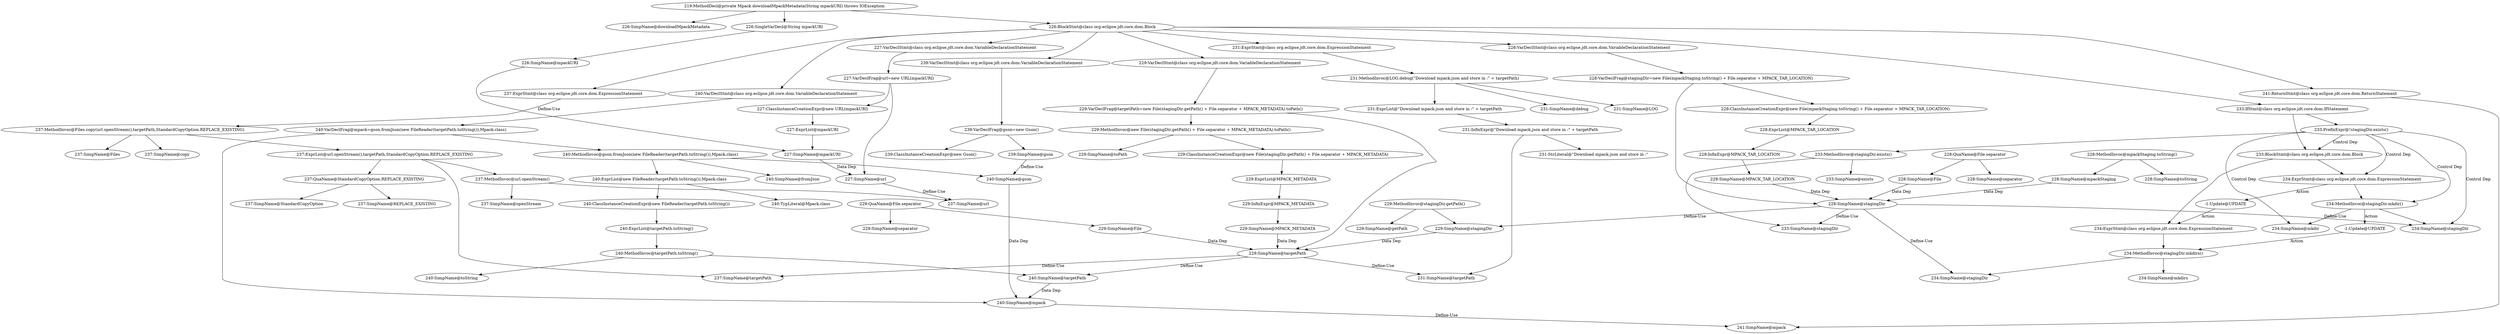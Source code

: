 digraph "MpackManager.downloadMpackMetadata#?,String" {
0 [label="226:SimpName@downloadMpackMetadata" shape=ellipse]
1 [label="226:SimpName@mpackURI" shape=ellipse]
2 [label="226:SingleVarDecl@String mpackURI" shape=ellipse]
3 [label="227:SimpName@url" shape=ellipse]
4 [label="227:SimpName@mpackURI" shape=ellipse]
5 [label="227:ExprList@mpackURI" shape=ellipse]
6 [label="227:ClassInstanceCreationExpr@new URL(mpackURI)" shape=ellipse]
7 [label="227:VarDeclFrag@url=new URL(mpackURI)" shape=ellipse]
8 [label="227:VarDeclStmt@class org.eclipse.jdt.core.dom.VariableDeclarationStatement" shape=ellipse]
9 [label="228:SimpName@stagingDir" shape=ellipse]
10 [label="228:SimpName@mpackStaging" shape=ellipse]
11 [label="228:SimpName@toString" shape=ellipse]
12 [label="228:MethodInvoc@mpackStaging.toString()" shape=ellipse]
13 [label="228:SimpName@separator" shape=ellipse]
14 [label="228:SimpName@File" shape=ellipse]
15 [label="228:QuaName@File.separator" shape=ellipse]
16 [label="228:SimpName@MPACK_TAR_LOCATION" shape=ellipse]
17 [label="228:InfixExpr@MPACK_TAR_LOCATION" shape=ellipse]
18 [label="228:ExprList@MPACK_TAR_LOCATION" shape=ellipse]
19 [label="228:ClassInstanceCreationExpr@new File(mpackStaging.toString() + File.separator + MPACK_TAR_LOCATION)" shape=ellipse]
20 [label="228:VarDeclFrag@stagingDir=new File(mpackStaging.toString() + File.separator + MPACK_TAR_LOCATION)" shape=ellipse]
21 [label="228:VarDeclStmt@class org.eclipse.jdt.core.dom.VariableDeclarationStatement" shape=ellipse]
22 [label="229:SimpName@targetPath" shape=ellipse]
23 [label="229:SimpName@stagingDir" shape=ellipse]
24 [label="229:SimpName@getPath" shape=ellipse]
25 [label="229:MethodInvoc@stagingDir.getPath()" shape=ellipse]
26 [label="229:SimpName@separator" shape=ellipse]
27 [label="229:SimpName@File" shape=ellipse]
28 [label="229:QuaName@File.separator" shape=ellipse]
29 [label="229:SimpName@MPACK_METADATA" shape=ellipse]
30 [label="229:InfixExpr@MPACK_METADATA" shape=ellipse]
31 [label="229:ExprList@MPACK_METADATA" shape=ellipse]
32 [label="229:ClassInstanceCreationExpr@new File(stagingDir.getPath() + File.separator + MPACK_METADATA)" shape=ellipse]
33 [label="229:SimpName@toPath" shape=ellipse]
34 [label="229:MethodInvoc@new File(stagingDir.getPath() + File.separator + MPACK_METADATA).toPath()" shape=ellipse]
35 [label="229:VarDeclFrag@targetPath=new File(stagingDir.getPath() + File.separator + MPACK_METADATA).toPath()" shape=ellipse]
36 [label="229:VarDeclStmt@class org.eclipse.jdt.core.dom.VariableDeclarationStatement" shape=ellipse]
37 [label="231:SimpName@LOG" shape=ellipse]
38 [label="231:SimpName@debug" shape=ellipse]
39 [label="231:StrLiteral@\"Download mpack.json and store in :\"" shape=ellipse]
40 [label="231:SimpName@targetPath" shape=ellipse]
41 [label="231:InfixExpr@\"Download mpack.json and store in :\" + targetPath" shape=ellipse]
42 [label="231:ExprList@\"Download mpack.json and store in :\" + targetPath" shape=ellipse]
43 [label="231:MethodInvoc@LOG.debug(\"Download mpack.json and store in :\" + targetPath)" shape=ellipse]
44 [label="231:ExprStmt@class org.eclipse.jdt.core.dom.ExpressionStatement" shape=ellipse]
45 [label="233:SimpName@stagingDir" shape=ellipse]
46 [label="233:SimpName@exists" shape=ellipse]
47 [label="233:MethodInvoc@stagingDir.exists()" shape=ellipse]
48 [label="233:PrefixExpr@!stagingDir.exists()" shape=ellipse]
49 [label="234:SimpName@stagingDir" shape=ellipse]
50 [label="234:SimpName@mkdir" shape=ellipse]
51 [label="234:MethodInvoc@stagingDir.mkdir()" shape=ellipse]
52 [label="234:ExprStmt@class org.eclipse.jdt.core.dom.ExpressionStatement" shape=ellipse]
53 [label="233:BlockStmt@class org.eclipse.jdt.core.dom.Block" shape=ellipse]
54 [label="233:IfStmt@class org.eclipse.jdt.core.dom.IfStatement" shape=ellipse]
55 [label="237:SimpName@Files" shape=ellipse]
56 [label="237:SimpName@copy" shape=ellipse]
57 [label="237:SimpName@url" shape=ellipse]
58 [label="237:SimpName@openStream" shape=ellipse]
59 [label="237:MethodInvoc@url.openStream()" shape=ellipse]
60 [label="237:SimpName@targetPath" shape=ellipse]
61 [label="237:SimpName@REPLACE_EXISTING" shape=ellipse]
62 [label="237:SimpName@StandardCopyOption" shape=ellipse]
63 [label="237:QuaName@StandardCopyOption.REPLACE_EXISTING" shape=ellipse]
64 [label="237:ExprList@url.openStream(),targetPath,StandardCopyOption.REPLACE_EXISTING" shape=ellipse]
65 [label="237:MethodInvoc@Files.copy(url.openStream(),targetPath,StandardCopyOption.REPLACE_EXISTING)" shape=ellipse]
66 [label="237:ExprStmt@class org.eclipse.jdt.core.dom.ExpressionStatement" shape=ellipse]
67 [label="239:SimpName@gson" shape=ellipse]
68 [label="239:ClassInstanceCreationExpr@new Gson()" shape=ellipse]
69 [label="239:VarDeclFrag@gson=new Gson()" shape=ellipse]
70 [label="239:VarDeclStmt@class org.eclipse.jdt.core.dom.VariableDeclarationStatement" shape=ellipse]
71 [label="240:SimpName@mpack" shape=ellipse]
72 [label="240:SimpName@gson" shape=ellipse]
73 [label="240:SimpName@fromJson" shape=ellipse]
74 [label="240:SimpName@targetPath" shape=ellipse]
75 [label="240:SimpName@toString" shape=ellipse]
76 [label="240:MethodInvoc@targetPath.toString()" shape=ellipse]
77 [label="240:ExprList@targetPath.toString()" shape=ellipse]
78 [label="240:ClassInstanceCreationExpr@new FileReader(targetPath.toString())" shape=ellipse]
79 [label="240:TypLiteral@Mpack.class" shape=ellipse]
80 [label="240:ExprList@new FileReader(targetPath.toString()),Mpack.class" shape=ellipse]
81 [label="240:MethodInvoc@gson.fromJson(new FileReader(targetPath.toString()),Mpack.class)" shape=ellipse]
82 [label="240:VarDeclFrag@mpack=gson.fromJson(new FileReader(targetPath.toString()),Mpack.class)" shape=ellipse]
83 [label="240:VarDeclStmt@class org.eclipse.jdt.core.dom.VariableDeclarationStatement" shape=ellipse]
84 [label="241:SimpName@mpack" shape=ellipse]
85 [label="241:ReturnStmt@class org.eclipse.jdt.core.dom.ReturnStatement" shape=ellipse]
86 [label="226:BlockStmt@class org.eclipse.jdt.core.dom.Block" shape=ellipse]
87 [label="219:MethodDecl@private Mpack downloadMpackMetadata(String mpackURI) throws IOException" shape=ellipse]
88 [label="234:ExprStmt@class org.eclipse.jdt.core.dom.ExpressionStatement" shape=ellipse]
89 [label="-1:Update@UPDATE" shape=ellipse]
90 [label="234:MethodInvoc@stagingDir.mkdirs()" shape=ellipse]
91 [label="-1:Update@UPDATE" shape=ellipse]
92 [label="234:SimpName@stagingDir" shape=ellipse]
93 [label="234:SimpName@mkdirs" shape=ellipse]
1 -> 4 [label="Define-Use"];
2 -> 1 [label=""];
3 -> 57 [label="Define-Use"];
4 -> 3 [label="Data Dep"];
5 -> 4 [label=""];
6 -> 5 [label=""];
7 -> 3 [label=""];
7 -> 6 [label=""];
8 -> 7 [label=""];
9 -> 23 [label="Define-Use"];
9 -> 45 [label="Define-Use"];
9 -> 49 [label="Define-Use"];
9 -> 92 [label="Define-Use"];
10 -> 9 [label="Data Dep"];
12 -> 10 [label=""];
12 -> 11 [label=""];
14 -> 9 [label="Data Dep"];
15 -> 13 [label=""];
15 -> 14 [label=""];
16 -> 9 [label="Data Dep"];
17 -> 16 [label=""];
18 -> 17 [label=""];
19 -> 18 [label=""];
20 -> 9 [label=""];
20 -> 19 [label=""];
21 -> 20 [label=""];
22 -> 40 [label="Define-Use"];
22 -> 60 [label="Define-Use"];
22 -> 74 [label="Define-Use"];
23 -> 22 [label="Data Dep"];
25 -> 23 [label=""];
25 -> 24 [label=""];
27 -> 22 [label="Data Dep"];
28 -> 26 [label=""];
28 -> 27 [label=""];
29 -> 22 [label="Data Dep"];
30 -> 29 [label=""];
31 -> 30 [label=""];
32 -> 31 [label=""];
34 -> 32 [label=""];
34 -> 33 [label=""];
35 -> 22 [label=""];
35 -> 34 [label=""];
36 -> 35 [label=""];
41 -> 39 [label=""];
41 -> 40 [label=""];
42 -> 41 [label=""];
43 -> 37 [label=""];
43 -> 38 [label=""];
43 -> 42 [label=""];
44 -> 43 [label=""];
47 -> 45 [label=""];
47 -> 46 [label=""];
48 -> 47 [label=""];
48 -> 53 [label="Control Dep"];
48 -> 52 [label="Control Dep"];
48 -> 51 [label="Control Dep"];
48 -> 49 [label="Control Dep"];
48 -> 50 [label="Control Dep"];
51 -> 49 [label=""];
51 -> 50 [label=""];
51 -> 91 [label="Action"];
52 -> 51 [label=""];
52 -> 89 [label="Action"];
53 -> 52 [label=""];
53 -> 88 [label=""];
54 -> 48 [label=""];
54 -> 53 [label=""];
59 -> 57 [label=""];
59 -> 58 [label=""];
63 -> 61 [label=""];
63 -> 62 [label=""];
64 -> 59 [label=""];
64 -> 60 [label=""];
64 -> 63 [label=""];
65 -> 55 [label=""];
65 -> 56 [label=""];
65 -> 64 [label=""];
66 -> 65 [label=""];
67 -> 72 [label="Define-Use"];
69 -> 67 [label=""];
69 -> 68 [label=""];
70 -> 69 [label=""];
71 -> 84 [label="Define-Use"];
72 -> 71 [label="Data Dep"];
74 -> 71 [label="Data Dep"];
76 -> 74 [label=""];
76 -> 75 [label=""];
77 -> 76 [label=""];
78 -> 77 [label=""];
80 -> 78 [label=""];
80 -> 79 [label=""];
81 -> 72 [label=""];
81 -> 73 [label=""];
81 -> 80 [label=""];
82 -> 71 [label=""];
82 -> 81 [label=""];
83 -> 82 [label=""];
85 -> 84 [label=""];
86 -> 8 [label=""];
86 -> 21 [label=""];
86 -> 36 [label=""];
86 -> 44 [label=""];
86 -> 54 [label=""];
86 -> 66 [label=""];
86 -> 70 [label=""];
86 -> 83 [label=""];
86 -> 85 [label=""];
87 -> 0 [label=""];
87 -> 2 [label=""];
87 -> 86 [label=""];
88 -> 90 [label=""];
89 -> 88 [label="Action"];
90 -> 92 [label=""];
90 -> 93 [label=""];
91 -> 90 [label="Action"];
}